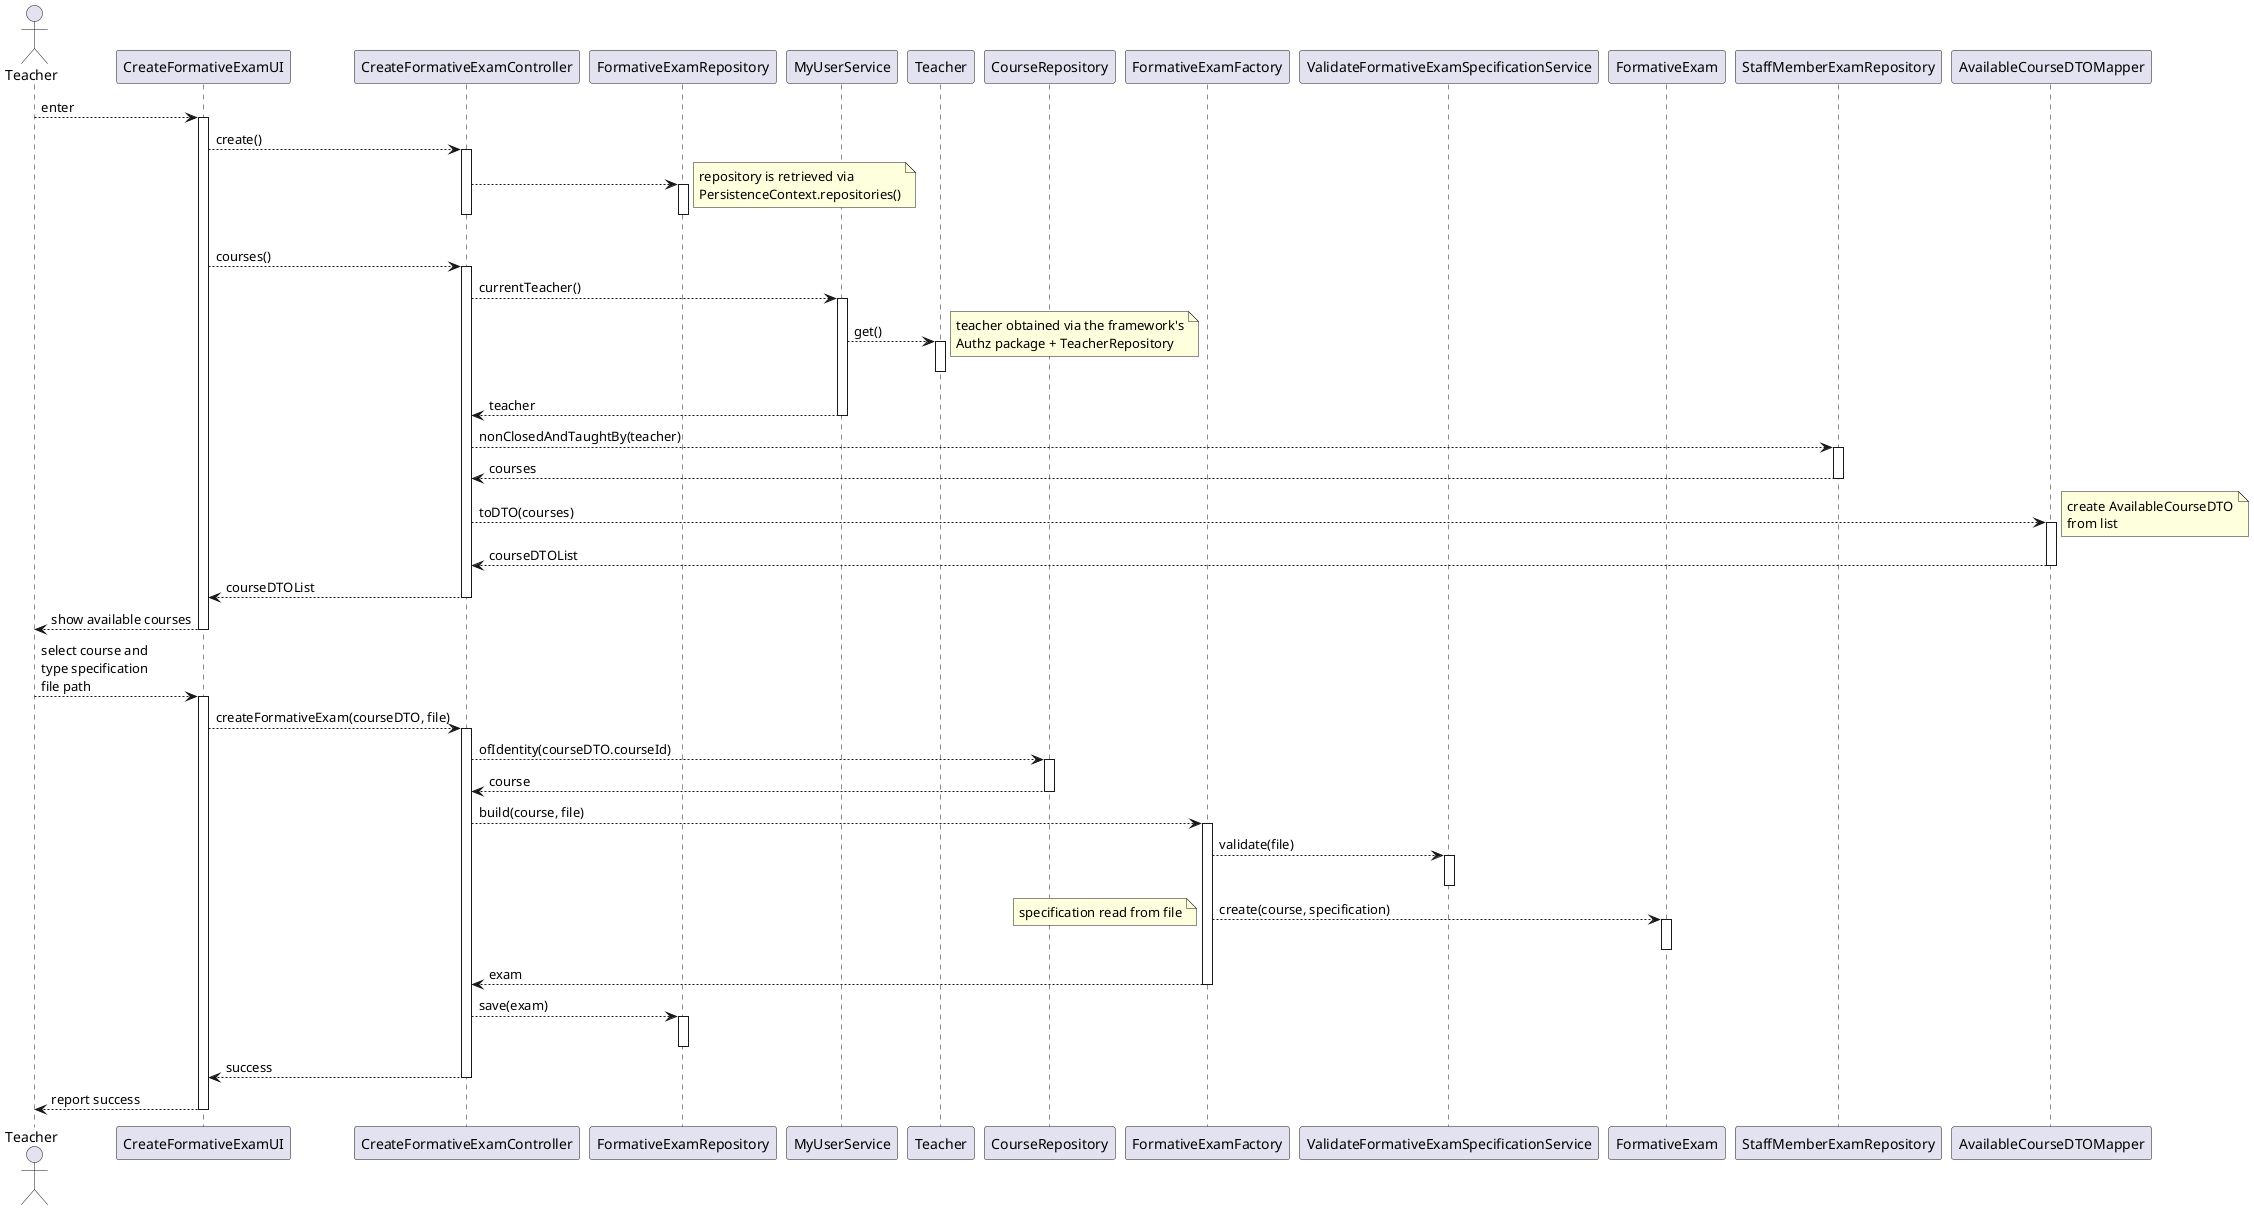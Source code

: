 @startuml

actor Teacher as user
participant CreateFormativeExamUI as ui
participant CreateFormativeExamController as ctrl

participant FormativeExamRepository as repo

participant MyUserService as user_svc
participant Teacher as teacher

participant CourseRepository as c_repo

participant FormativeExamFactory as fact
participant ValidateFormativeExamSpecificationService as svc

participant FormativeExam as exam


participant StaffMemberExamRepository as sm_repo

participant AvailableCourseDTOMapper as mapper
' participant AvailableCourseDTO as dto


' participant PersistenceContext as ctx
' participant RepositoryFactory as rep_fac

' participant QuestionRepository as q_repo


user --> ui: enter

activate ui

    ui --> ctrl : create()
    activate ctrl
        ctrl --> repo
        note right : repository is retrieved via\nPersistenceContext.repositories()
        activate repo
        deactivate repo
    deactivate ctrl

    ui --> ctrl : courses()
    activate ctrl
        ctrl --> user_svc : currentTeacher()
        activate user_svc
            user_svc --> teacher : get()
            activate teacher
            deactivate teacher
            note right : teacher obtained via the framework's\nAuthz package + TeacherRepository
            user_svc --> ctrl : teacher
        deactivate user_svc

        ctrl --> sm_repo : nonClosedAndTaughtBy(teacher)
        activate sm_repo
            sm_repo --> ctrl : courses
        deactivate sm_repo

        ctrl --> mapper : toDTO(courses)
        note right : create AvailableCourseDTO\nfrom list
        activate mapper
            mapper --> ctrl : courseDTOList
        deactivate mapper
        '     loop for each course in courses
        '         mapper --> dto : create()
        '         activate dto
        '         deactivate dto
        '     end loop

        ctrl --> ui : courseDTOList
    deactivate ctrl

    ui --> user : show available courses
deactivate ui

user --> ui : select course and\ntype specification\nfile path

activate ui
    ui --> ctrl : createFormativeExam(courseDTO, file)
    activate ctrl
        ctrl --> c_repo : ofIdentity(courseDTO.courseId)
        activate c_repo
            c_repo --> ctrl : course
        deactivate c_repo

        ctrl --> fact : build(course, file)
        activate fact
            fact --> svc : validate(file)
            activate svc
            deactivate svc

            fact --> exam : create(course, specification)
            note left : specification read from file
            activate exam
            deactivate exam

            fact --> ctrl : exam
        deactivate fact

        ctrl --> repo : save(exam)
        activate repo
        deactivate repo

        ctrl --> ui : success
    deactivate ctrl

    ui --> user : report success
deactivate ui

@enduml
